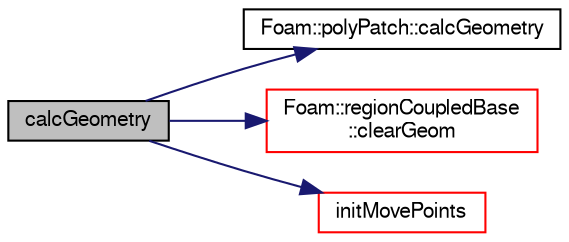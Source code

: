 digraph "calcGeometry"
{
  bgcolor="transparent";
  edge [fontname="FreeSans",fontsize="10",labelfontname="FreeSans",labelfontsize="10"];
  node [fontname="FreeSans",fontsize="10",shape=record];
  rankdir="LR";
  Node24 [label="calcGeometry",height=0.2,width=0.4,color="black", fillcolor="grey75", style="filled", fontcolor="black"];
  Node24 -> Node25 [color="midnightblue",fontsize="10",style="solid",fontname="FreeSans"];
  Node25 [label="Foam::polyPatch::calcGeometry",height=0.2,width=0.4,color="black",URL="$a27478.html#acc426e9af65fb707bdcabbd619599cd8",tooltip="Calculate the patch geometry. "];
  Node24 -> Node26 [color="midnightblue",fontsize="10",style="solid",fontname="FreeSans"];
  Node26 [label="Foam::regionCoupledBase\l::clearGeom",height=0.2,width=0.4,color="red",URL="$a25182.html#a499a7f858dc495c47b618e168fec6372",tooltip="Clear geometry. "];
  Node24 -> Node28 [color="midnightblue",fontsize="10",style="solid",fontname="FreeSans"];
  Node28 [label="initMovePoints",height=0.2,width=0.4,color="red",URL="$a25190.html#a2bad1de417e8eb8f09a4ed66147a3274",tooltip="Initialise the patches for moving points. "];
}
